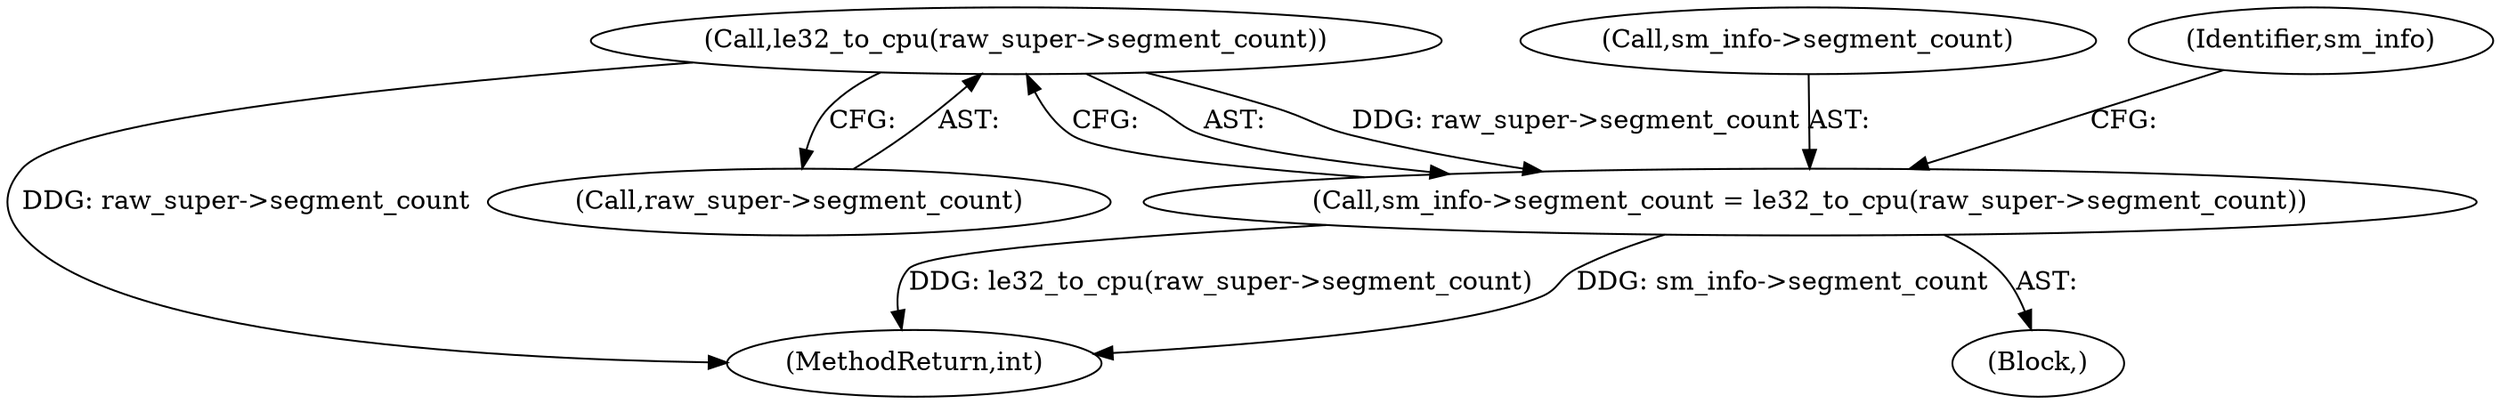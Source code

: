 digraph "0_linux_d4fdf8ba0e5808ba9ad6b44337783bd9935e0982@pointer" {
"1000154" [label="(Call,le32_to_cpu(raw_super->segment_count))"];
"1000150" [label="(Call,sm_info->segment_count = le32_to_cpu(raw_super->segment_count))"];
"1000150" [label="(Call,sm_info->segment_count = le32_to_cpu(raw_super->segment_count))"];
"1000316" [label="(MethodReturn,int)"];
"1000154" [label="(Call,le32_to_cpu(raw_super->segment_count))"];
"1000151" [label="(Call,sm_info->segment_count)"];
"1000104" [label="(Block,)"];
"1000160" [label="(Identifier,sm_info)"];
"1000155" [label="(Call,raw_super->segment_count)"];
"1000154" -> "1000150"  [label="AST: "];
"1000154" -> "1000155"  [label="CFG: "];
"1000155" -> "1000154"  [label="AST: "];
"1000150" -> "1000154"  [label="CFG: "];
"1000154" -> "1000316"  [label="DDG: raw_super->segment_count"];
"1000154" -> "1000150"  [label="DDG: raw_super->segment_count"];
"1000150" -> "1000104"  [label="AST: "];
"1000151" -> "1000150"  [label="AST: "];
"1000160" -> "1000150"  [label="CFG: "];
"1000150" -> "1000316"  [label="DDG: sm_info->segment_count"];
"1000150" -> "1000316"  [label="DDG: le32_to_cpu(raw_super->segment_count)"];
}
